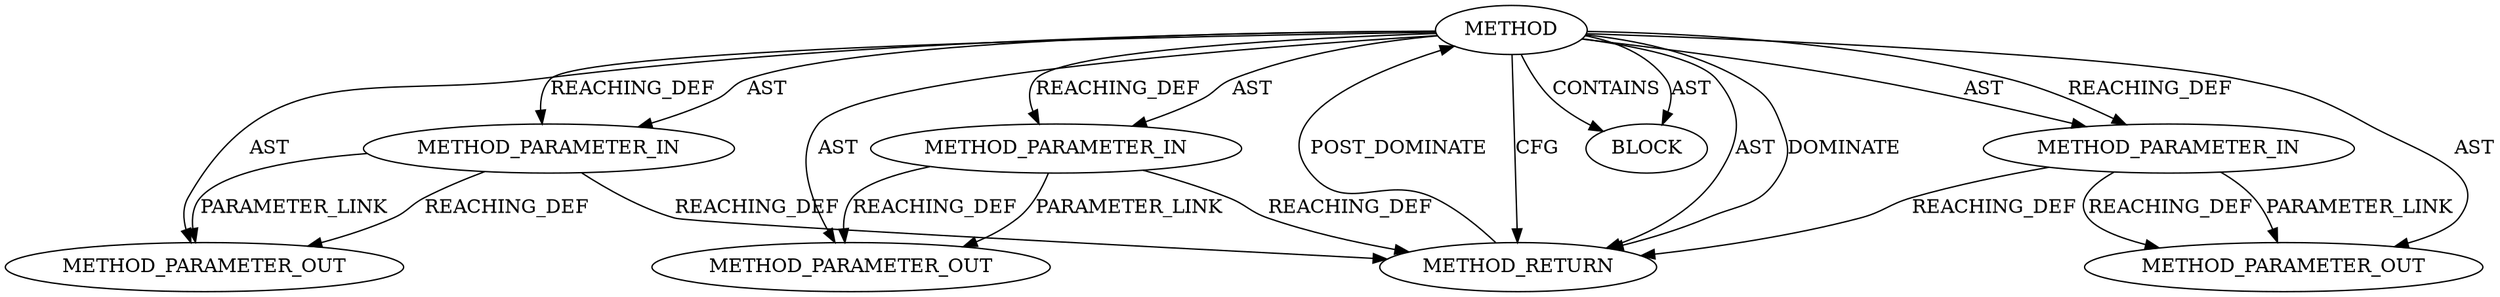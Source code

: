 digraph {
  25992 [label=METHOD AST_PARENT_TYPE="NAMESPACE_BLOCK" AST_PARENT_FULL_NAME="<global>" ORDER=0 CODE="<empty>" FULL_NAME="ssl3_finish_mac" IS_EXTERNAL=true FILENAME="<empty>" SIGNATURE="" NAME="ssl3_finish_mac"]
  27402 [label=METHOD_PARAMETER_OUT ORDER=1 CODE="p1" IS_VARIADIC=false TYPE_FULL_NAME="ANY" EVALUATION_STRATEGY="BY_VALUE" INDEX=1 NAME="p1"]
  27404 [label=METHOD_PARAMETER_OUT ORDER=3 CODE="p3" IS_VARIADIC=false TYPE_FULL_NAME="ANY" EVALUATION_STRATEGY="BY_VALUE" INDEX=3 NAME="p3"]
  25995 [label=METHOD_PARAMETER_IN ORDER=3 CODE="p3" IS_VARIADIC=false TYPE_FULL_NAME="ANY" EVALUATION_STRATEGY="BY_VALUE" INDEX=3 NAME="p3"]
  25997 [label=METHOD_RETURN ORDER=2 CODE="RET" TYPE_FULL_NAME="ANY" EVALUATION_STRATEGY="BY_VALUE"]
  25996 [label=BLOCK ORDER=1 ARGUMENT_INDEX=1 CODE="<empty>" TYPE_FULL_NAME="ANY"]
  25993 [label=METHOD_PARAMETER_IN ORDER=1 CODE="p1" IS_VARIADIC=false TYPE_FULL_NAME="ANY" EVALUATION_STRATEGY="BY_VALUE" INDEX=1 NAME="p1"]
  27403 [label=METHOD_PARAMETER_OUT ORDER=2 CODE="p2" IS_VARIADIC=false TYPE_FULL_NAME="ANY" EVALUATION_STRATEGY="BY_VALUE" INDEX=2 NAME="p2"]
  25994 [label=METHOD_PARAMETER_IN ORDER=2 CODE="p2" IS_VARIADIC=false TYPE_FULL_NAME="ANY" EVALUATION_STRATEGY="BY_VALUE" INDEX=2 NAME="p2"]
  25992 -> 25996 [label=AST ]
  25992 -> 25993 [label=REACHING_DEF VARIABLE=""]
  25994 -> 25997 [label=REACHING_DEF VARIABLE="p2"]
  25992 -> 25997 [label=AST ]
  25994 -> 27403 [label=REACHING_DEF VARIABLE="p2"]
  25992 -> 25995 [label=REACHING_DEF VARIABLE=""]
  25993 -> 25997 [label=REACHING_DEF VARIABLE="p1"]
  25995 -> 27404 [label=REACHING_DEF VARIABLE="p3"]
  25992 -> 25994 [label=AST ]
  25997 -> 25992 [label=POST_DOMINATE ]
  25992 -> 25995 [label=AST ]
  25992 -> 27402 [label=AST ]
  25995 -> 25997 [label=REACHING_DEF VARIABLE="p3"]
  25992 -> 25997 [label=DOMINATE ]
  25992 -> 25994 [label=REACHING_DEF VARIABLE=""]
  25994 -> 27403 [label=PARAMETER_LINK ]
  25992 -> 25993 [label=AST ]
  25992 -> 27403 [label=AST ]
  25995 -> 27404 [label=PARAMETER_LINK ]
  25993 -> 27402 [label=REACHING_DEF VARIABLE="p1"]
  25992 -> 25997 [label=CFG ]
  25993 -> 27402 [label=PARAMETER_LINK ]
  25992 -> 27404 [label=AST ]
  25992 -> 25996 [label=CONTAINS ]
}

